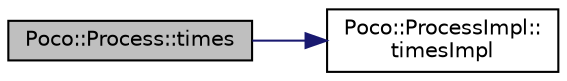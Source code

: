 digraph "Poco::Process::times"
{
 // LATEX_PDF_SIZE
  edge [fontname="Helvetica",fontsize="10",labelfontname="Helvetica",labelfontsize="10"];
  node [fontname="Helvetica",fontsize="10",shape=record];
  rankdir="LR";
  Node1 [label="Poco::Process::times",height=0.2,width=0.4,color="black", fillcolor="grey75", style="filled", fontcolor="black",tooltip="Returns the process ID of the current process."];
  Node1 -> Node2 [color="midnightblue",fontsize="10",style="solid",fontname="Helvetica"];
  Node2 [label="Poco::ProcessImpl::\ltimesImpl",height=0.2,width=0.4,color="black", fillcolor="white", style="filled",URL="$classPoco_1_1ProcessImpl.html#ac6e6c7fe65ca7037f6df300d5375b71b",tooltip=" "];
}
